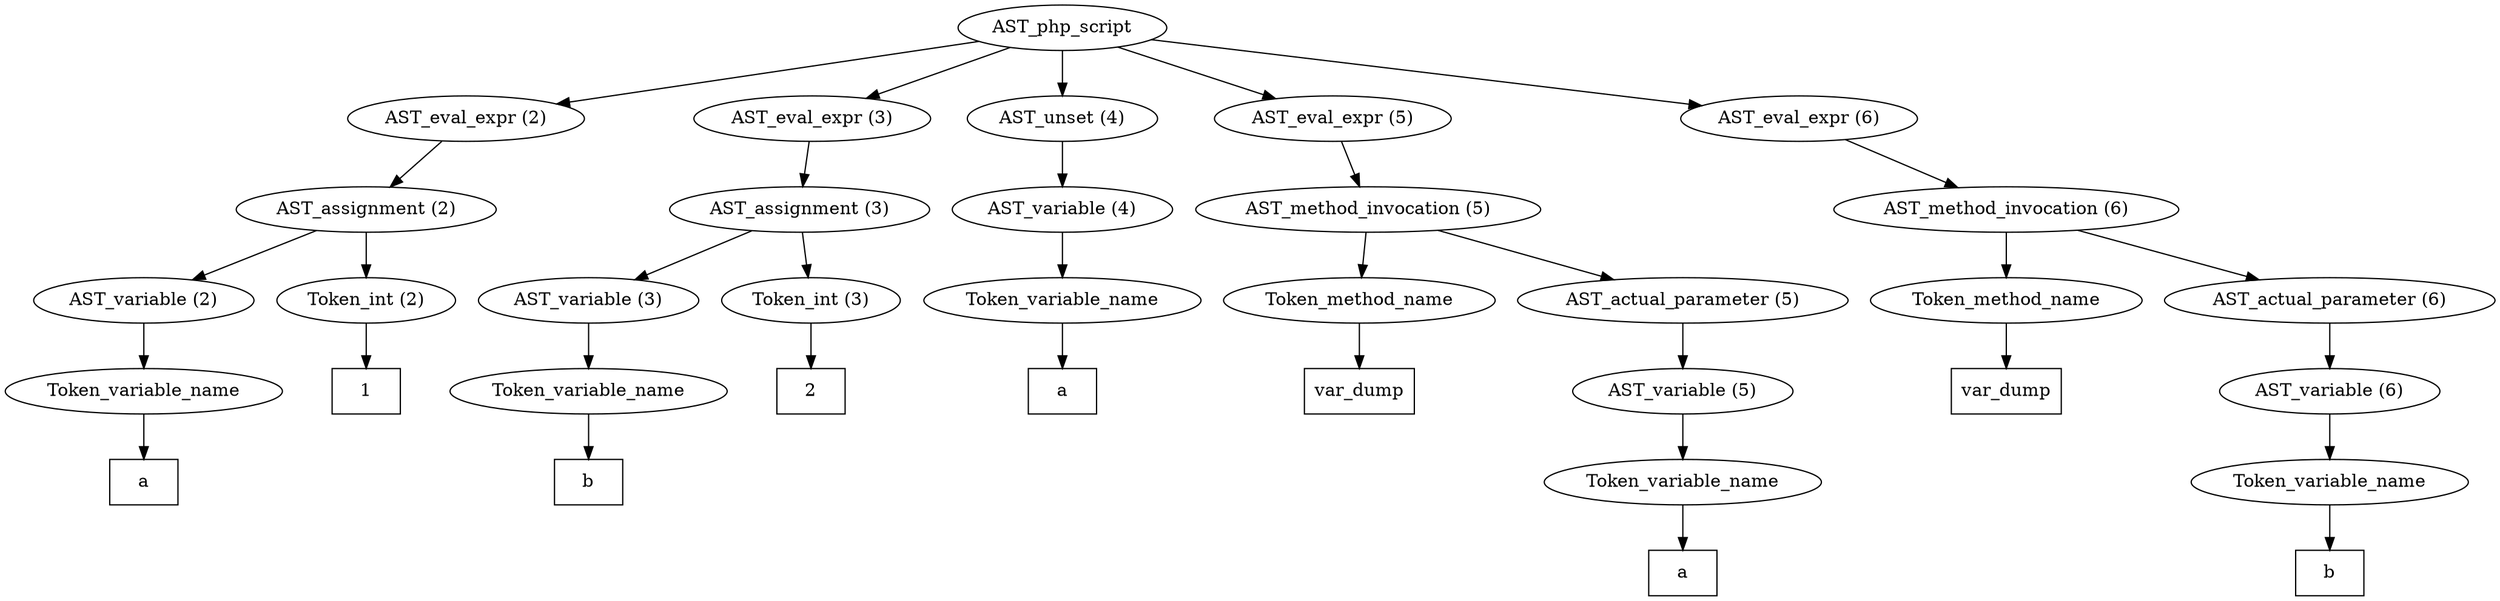 /*
 * AST in dot format generated by phc -- the PHP compiler
 */

digraph AST {
node_0 [label="AST_php_script"];
node_1 [label="AST_eval_expr (2)"];
node_2 [label="AST_assignment (2)"];
node_3 [label="AST_variable (2)"];
node_4 [label="Token_variable_name"];
node_5 [label="a", shape=box]
node_4 -> node_5;
node_3 -> node_4;
node_6 [label="Token_int (2)"];
node_7 [label="1", shape=box]
node_6 -> node_7;
node_2 -> node_6;
node_2 -> node_3;
node_1 -> node_2;
node_8 [label="AST_eval_expr (3)"];
node_9 [label="AST_assignment (3)"];
node_10 [label="AST_variable (3)"];
node_11 [label="Token_variable_name"];
node_12 [label="b", shape=box]
node_11 -> node_12;
node_10 -> node_11;
node_13 [label="Token_int (3)"];
node_14 [label="2", shape=box]
node_13 -> node_14;
node_9 -> node_13;
node_9 -> node_10;
node_8 -> node_9;
node_15 [label="AST_unset (4)"];
node_16 [label="AST_variable (4)"];
node_17 [label="Token_variable_name"];
node_18 [label="a", shape=box]
node_17 -> node_18;
node_16 -> node_17;
node_15 -> node_16;
node_19 [label="AST_eval_expr (5)"];
node_20 [label="AST_method_invocation (5)"];
node_21 [label="Token_method_name"];
node_22 [label="var_dump", shape=box]
node_21 -> node_22;
node_23 [label="AST_actual_parameter (5)"];
node_24 [label="AST_variable (5)"];
node_25 [label="Token_variable_name"];
node_26 [label="a", shape=box]
node_25 -> node_26;
node_24 -> node_25;
node_23 -> node_24;
node_20 -> node_23;
node_20 -> node_21;
node_19 -> node_20;
node_27 [label="AST_eval_expr (6)"];
node_28 [label="AST_method_invocation (6)"];
node_29 [label="Token_method_name"];
node_30 [label="var_dump", shape=box]
node_29 -> node_30;
node_31 [label="AST_actual_parameter (6)"];
node_32 [label="AST_variable (6)"];
node_33 [label="Token_variable_name"];
node_34 [label="b", shape=box]
node_33 -> node_34;
node_32 -> node_33;
node_31 -> node_32;
node_28 -> node_31;
node_28 -> node_29;
node_27 -> node_28;
node_0 -> node_27;
node_0 -> node_19;
node_0 -> node_15;
node_0 -> node_8;
node_0 -> node_1;
}
